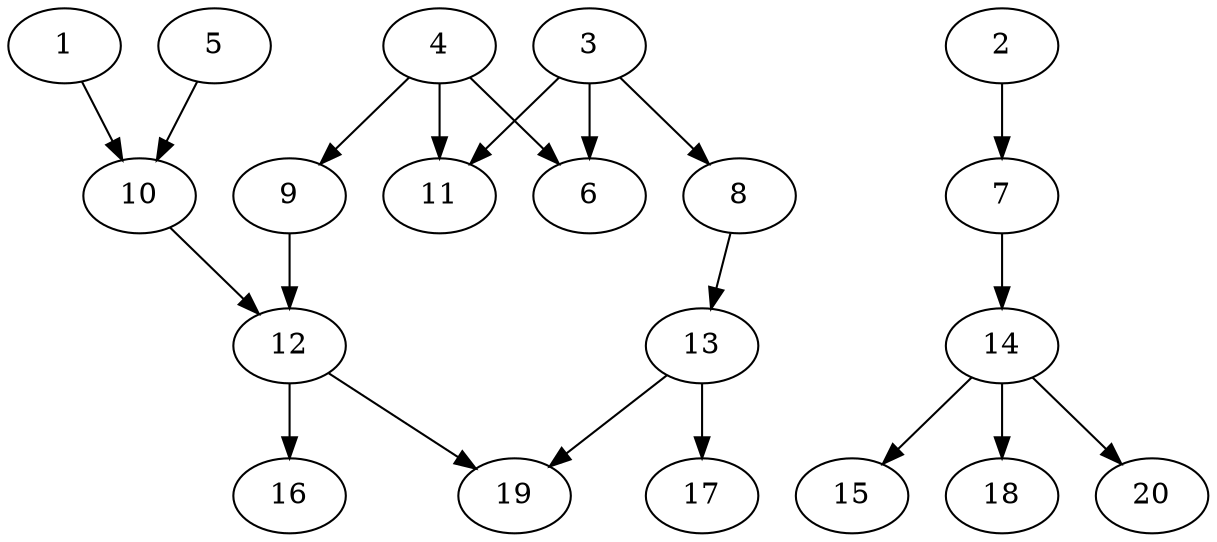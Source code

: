 // DAG automatically generated by daggen at Wed Jul 24 22:02:40 2019
// ./daggen --dot -n 20 --ccr 0.4 --fat 0.6 --regular 0.5 --density 0.5 --mindata 5242880 --maxdata 52428800 
digraph G {
  1 [size="81297920", alpha="0.01", expect_size="32519168"] 
  1 -> 10 [size ="32519168"]
  2 [size="15715840", alpha="0.08", expect_size="6286336"] 
  2 -> 7 [size ="6286336"]
  3 [size="36267520", alpha="0.09", expect_size="14507008"] 
  3 -> 6 [size ="14507008"]
  3 -> 8 [size ="14507008"]
  3 -> 11 [size ="14507008"]
  4 [size="24855040", alpha="0.04", expect_size="9942016"] 
  4 -> 6 [size ="9942016"]
  4 -> 9 [size ="9942016"]
  4 -> 11 [size ="9942016"]
  5 [size="27425280", alpha="0.13", expect_size="10970112"] 
  5 -> 10 [size ="10970112"]
  6 [size="35056640", alpha="0.12", expect_size="14022656"] 
  7 [size="117841920", alpha="0.04", expect_size="47136768"] 
  7 -> 14 [size ="47136768"]
  8 [size="14686720", alpha="0.10", expect_size="5874688"] 
  8 -> 13 [size ="5874688"]
  9 [size="121761280", alpha="0.09", expect_size="48704512"] 
  9 -> 12 [size ="48704512"]
  10 [size="46789120", alpha="0.11", expect_size="18715648"] 
  10 -> 12 [size ="18715648"]
  11 [size="26204160", alpha="0.10", expect_size="10481664"] 
  12 [size="30223360", alpha="0.08", expect_size="12089344"] 
  12 -> 16 [size ="12089344"]
  12 -> 19 [size ="12089344"]
  13 [size="77770240", alpha="0.07", expect_size="31108096"] 
  13 -> 17 [size ="31108096"]
  13 -> 19 [size ="31108096"]
  14 [size="15032320", alpha="0.07", expect_size="6012928"] 
  14 -> 15 [size ="6012928"]
  14 -> 18 [size ="6012928"]
  14 -> 20 [size ="6012928"]
  15 [size="38709760", alpha="0.12", expect_size="15483904"] 
  16 [size="114677760", alpha="0.05", expect_size="45871104"] 
  17 [size="68055040", alpha="0.06", expect_size="27222016"] 
  18 [size="89390080", alpha="0.11", expect_size="35756032"] 
  19 [size="31805440", alpha="0.02", expect_size="12722176"] 
  20 [size="86625280", alpha="0.03", expect_size="34650112"] 
}
